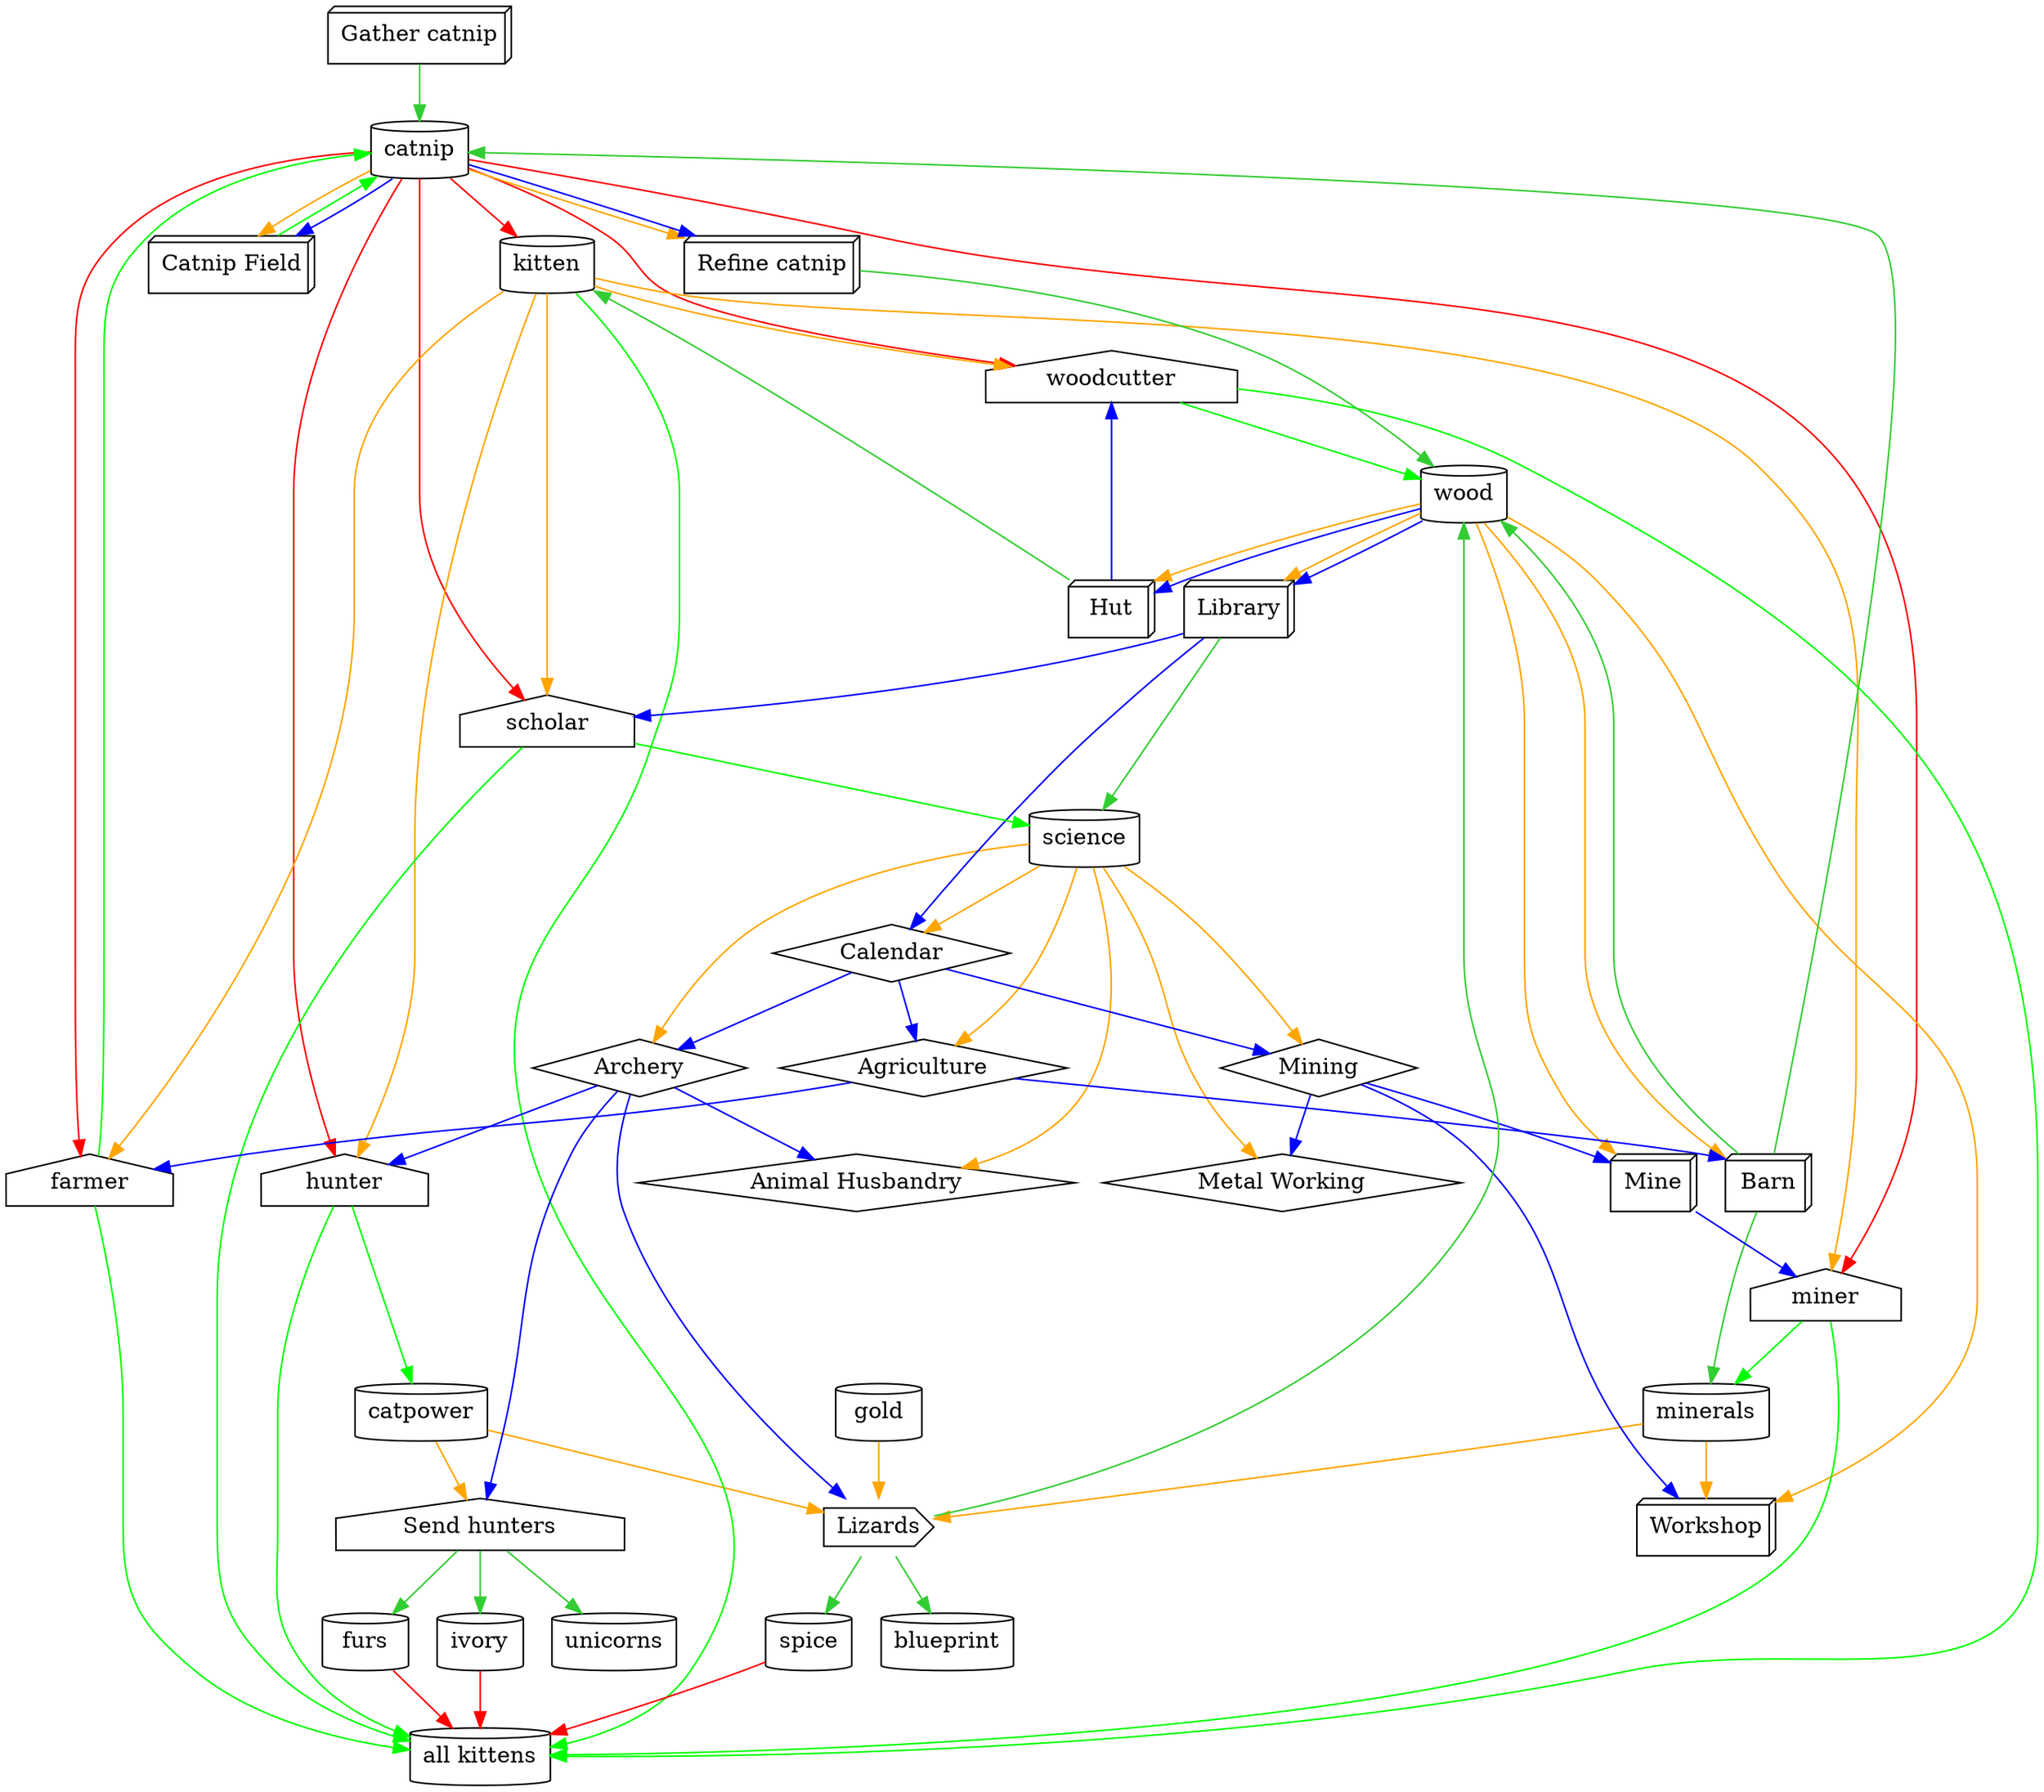 digraph {
  "catnip" [shape="cylinder"];
  "wood" [shape="cylinder"];
  "science" [shape="cylinder"];
  "catpower" [shape="cylinder"];
  "minerals" [shape="cylinder"];
  "gold" [shape="cylinder"];
  "kitten" [shape="cylinder"];
  "all kittens" [shape="cylinder"];
  "furs" [shape="cylinder"];
  "ivory" [shape="cylinder"];
  "spice" [shape="cylinder"];
  "unicorns" [shape="cylinder"];
  "blueprint" [shape="cylinder"];
  "Catnip Field" [shape="box3d"];
  "Hut" [shape="box3d"];
  "Library" [shape="box3d"];
  "Barn" [shape="box3d"];
  "Mine" [shape="box3d"];
  "Workshop" [shape="box3d"];
  "woodcutter" [shape="house"];
  "scholar" [shape="house"];
  "farmer" [shape="house"];
  "hunter" [shape="house"];
  "miner" [shape="house"];
  "Calendar" [shape="diamond"];
  "Agriculture" [shape="diamond"];
  "Archery" [shape="diamond"];
  "Mining" [shape="diamond"];
  "Animal Husbandry" [shape="diamond"];
  "Metal Working" [shape="diamond"];
  "Gather catnip" [shape="box3d"];
  "Refine catnip" [shape="box3d"];
  "Catnip Field" [shape="box3d"];
  "Hut" [shape="box3d"];
  "Library" [shape="box3d"];
  "Barn" [shape="box3d"];
  "Mine" [shape="box3d"];
  "Workshop" [shape="box3d"];
  "woodcutter" [shape="house"];
  "scholar" [shape="house"];
  "farmer" [shape="house"];
  "hunter" [shape="house"];
  "miner" [shape="house"];
  "Send hunters" [shape="house"];
  "Calendar" [shape="diamond"];
  "Agriculture" [shape="diamond"];
  "Archery" [shape="diamond"];
  "Mining" [shape="diamond"];
  "Animal Husbandry" [shape="diamond"];
  "Metal Working" [shape="diamond"];
  "Lizards" [shape="cds"];
  "Catnip Field" -> "catnip" [color="green"];
  "catnip" -> "kitten" [color="red"];
  "catnip" -> "woodcutter" [color="red"];
  "catnip" -> "scholar" [color="red"];
  "catnip" -> "farmer" [color="red"];
  "catnip" -> "hunter" [color="red"];
  "catnip" -> "miner" [color="red"];
  "farmer" -> "catnip" [color="green"];
  "woodcutter" -> "wood" [color="green"];
  "scholar" -> "science" [color="green"];
  "hunter" -> "catpower" [color="green"];
  "miner" -> "minerals" [color="green"];
  "kitten" -> "all kittens" [color="green"];
  "woodcutter" -> "all kittens" [color="green"];
  "scholar" -> "all kittens" [color="green"];
  "farmer" -> "all kittens" [color="green"];
  "hunter" -> "all kittens" [color="green"];
  "miner" -> "all kittens" [color="green"];
  "furs" -> "all kittens" [color="red"];
  "ivory" -> "all kittens" [color="red"];
  "spice" -> "all kittens" [color="red"];
  "Gather catnip" -> "catnip" [color="limegreen"];
  "catnip" -> "Refine catnip" [color="orange"];
  "Refine catnip" -> "wood" [color="limegreen"];
  "catnip" -> "Refine catnip" [color="blue"];
  "catnip" -> "Catnip Field" [color="orange"];
  "catnip" -> "Catnip Field" [color="blue"];
  "wood" -> "Hut" [color="orange"];
  "Hut" -> "kitten" [color="limegreen"];
  "wood" -> "Hut" [color="blue"];
  "wood" -> "Library" [color="orange"];
  "Library" -> "science" [color="limegreen"];
  "wood" -> "Library" [color="blue"];
  "wood" -> "Barn" [color="orange"];
  "Barn" -> "catnip" [color="limegreen"];
  "Barn" -> "wood" [color="limegreen"];
  "Barn" -> "minerals" [color="limegreen"];
  "Agriculture" -> "Barn" [color="blue"];
  "wood" -> "Mine" [color="orange"];
  "Mining" -> "Mine" [color="blue"];
  "wood" -> "Workshop" [color="orange"];
  "minerals" -> "Workshop" [color="orange"];
  "Mining" -> "Workshop" [color="blue"];
  "kitten" -> "woodcutter" [color="orange"];
  "Hut" -> "woodcutter" [color="blue"];
  "kitten" -> "scholar" [color="orange"];
  "Library" -> "scholar" [color="blue"];
  "kitten" -> "farmer" [color="orange"];
  "Agriculture" -> "farmer" [color="blue"];
  "kitten" -> "hunter" [color="orange"];
  "Archery" -> "hunter" [color="blue"];
  "kitten" -> "miner" [color="orange"];
  "Mine" -> "miner" [color="blue"];
  "catpower" -> "Send hunters" [color="orange"];
  "Send hunters" -> "furs" [color="limegreen"];
  "Send hunters" -> "ivory" [color="limegreen"];
  "Send hunters" -> "unicorns" [color="limegreen"];
  "Archery" -> "Send hunters" [color="blue"];
  "science" -> "Calendar" [color="orange"];
  "Library" -> "Calendar" [color="blue"];
  "science" -> "Agriculture" [color="orange"];
  "Calendar" -> "Agriculture" [color="blue"];
  "science" -> "Archery" [color="orange"];
  "Calendar" -> "Archery" [color="blue"];
  "science" -> "Mining" [color="orange"];
  "Calendar" -> "Mining" [color="blue"];
  "science" -> "Animal Husbandry" [color="orange"];
  "Archery" -> "Animal Husbandry" [color="blue"];
  "science" -> "Metal Working" [color="orange"];
  "Mining" -> "Metal Working" [color="blue"];
  "catpower" -> "Lizards" [color="orange"];
  "gold" -> "Lizards" [color="orange"];
  "minerals" -> "Lizards" [color="orange"];
  "Lizards" -> "wood" [color="limegreen"];
  "Lizards" -> "blueprint" [color="limegreen"];
  "Lizards" -> "spice" [color="limegreen"];
  "Archery" -> "Lizards" [color="blue"];
}

